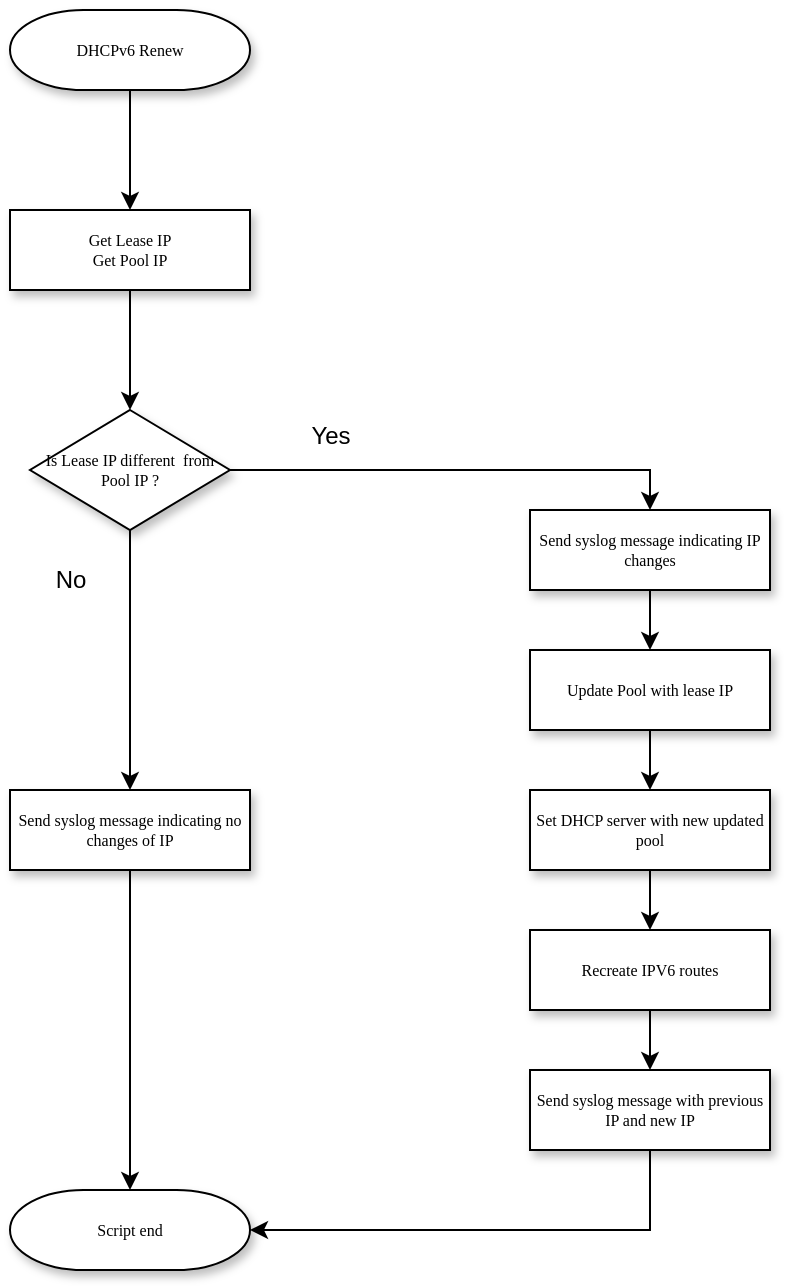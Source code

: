 <mxfile version="22.1.21" type="device">
  <diagram name="Page-1" id="edf60f1a-56cd-e834-aa8a-f176f3a09ee4">
    <mxGraphModel dx="1430" dy="772" grid="1" gridSize="10" guides="1" tooltips="1" connect="1" arrows="1" fold="1" page="1" pageScale="1" pageWidth="1100" pageHeight="850" background="none" math="0" shadow="0">
      <root>
        <mxCell id="0" />
        <mxCell id="1" parent="0" />
        <mxCell id="Q03Ym0OiFlbxsvo_SQOm-8" style="edgeStyle=orthogonalEdgeStyle;rounded=0;orthogonalLoop=1;jettySize=auto;html=1;exitX=0.5;exitY=1;exitDx=0;exitDy=0;entryX=0.5;entryY=0;entryDx=0;entryDy=0;" edge="1" parent="1" source="60e70716793133e9-10" target="Q03Ym0OiFlbxsvo_SQOm-2">
          <mxGeometry relative="1" as="geometry" />
        </mxCell>
        <mxCell id="60e70716793133e9-10" value="Get Lease IP&lt;br&gt;Get Pool IP" style="whiteSpace=wrap;html=1;rounded=0;shadow=1;labelBackgroundColor=none;strokeWidth=1;fontFamily=Verdana;fontSize=8;align=center;" parent="1" vertex="1">
          <mxGeometry x="190" y="240" width="120" height="40" as="geometry" />
        </mxCell>
        <mxCell id="Q03Ym0OiFlbxsvo_SQOm-3" style="edgeStyle=orthogonalEdgeStyle;rounded=0;orthogonalLoop=1;jettySize=auto;html=1;exitX=0.5;exitY=1;exitDx=0;exitDy=0;exitPerimeter=0;" edge="1" parent="1" source="60e70716793133e9-30" target="60e70716793133e9-10">
          <mxGeometry relative="1" as="geometry" />
        </mxCell>
        <mxCell id="60e70716793133e9-30" value="DHCPv6 Renew" style="strokeWidth=1;html=1;shape=mxgraph.flowchart.terminator;whiteSpace=wrap;rounded=0;shadow=1;labelBackgroundColor=none;fontFamily=Verdana;fontSize=8;align=center;" parent="1" vertex="1">
          <mxGeometry x="190" y="140" width="120" height="40" as="geometry" />
        </mxCell>
        <mxCell id="Q03Ym0OiFlbxsvo_SQOm-21" style="edgeStyle=orthogonalEdgeStyle;rounded=0;orthogonalLoop=1;jettySize=auto;html=1;exitX=0.5;exitY=1;exitDx=0;exitDy=0;entryX=0.5;entryY=0;entryDx=0;entryDy=0;" edge="1" parent="1" source="Q03Ym0OiFlbxsvo_SQOm-2" target="Q03Ym0OiFlbxsvo_SQOm-18">
          <mxGeometry relative="1" as="geometry" />
        </mxCell>
        <mxCell id="Q03Ym0OiFlbxsvo_SQOm-23" style="edgeStyle=orthogonalEdgeStyle;rounded=0;orthogonalLoop=1;jettySize=auto;html=1;exitX=1;exitY=0.5;exitDx=0;exitDy=0;entryX=0.5;entryY=0;entryDx=0;entryDy=0;" edge="1" parent="1" source="Q03Ym0OiFlbxsvo_SQOm-2" target="Q03Ym0OiFlbxsvo_SQOm-22">
          <mxGeometry relative="1" as="geometry" />
        </mxCell>
        <mxCell id="Q03Ym0OiFlbxsvo_SQOm-2" value="Is Lease IP different&amp;nbsp; from Pool IP ?" style="rhombus;whiteSpace=wrap;html=1;rounded=0;shadow=1;labelBackgroundColor=none;strokeWidth=1;fontFamily=Verdana;fontSize=8;align=center;" vertex="1" parent="1">
          <mxGeometry x="200" y="340" width="100" height="60" as="geometry" />
        </mxCell>
        <mxCell id="Q03Ym0OiFlbxsvo_SQOm-15" style="edgeStyle=orthogonalEdgeStyle;rounded=0;orthogonalLoop=1;jettySize=auto;html=1;exitX=0.5;exitY=1;exitDx=0;exitDy=0;entryX=0.5;entryY=0;entryDx=0;entryDy=0;" edge="1" parent="1" source="Q03Ym0OiFlbxsvo_SQOm-5" target="Q03Ym0OiFlbxsvo_SQOm-7">
          <mxGeometry relative="1" as="geometry" />
        </mxCell>
        <mxCell id="Q03Ym0OiFlbxsvo_SQOm-5" value="Update Pool with lease IP" style="whiteSpace=wrap;html=1;rounded=0;shadow=1;labelBackgroundColor=none;strokeWidth=1;fontFamily=Verdana;fontSize=8;align=center;" vertex="1" parent="1">
          <mxGeometry x="450" y="460" width="120" height="40" as="geometry" />
        </mxCell>
        <mxCell id="Q03Ym0OiFlbxsvo_SQOm-17" style="edgeStyle=orthogonalEdgeStyle;rounded=0;orthogonalLoop=1;jettySize=auto;html=1;exitX=0.5;exitY=1;exitDx=0;exitDy=0;entryX=0.5;entryY=0;entryDx=0;entryDy=0;" edge="1" parent="1" source="Q03Ym0OiFlbxsvo_SQOm-6" target="Q03Ym0OiFlbxsvo_SQOm-10">
          <mxGeometry relative="1" as="geometry" />
        </mxCell>
        <mxCell id="Q03Ym0OiFlbxsvo_SQOm-6" value="Recreate IPV6 routes" style="whiteSpace=wrap;html=1;rounded=0;shadow=1;labelBackgroundColor=none;strokeWidth=1;fontFamily=Verdana;fontSize=8;align=center;" vertex="1" parent="1">
          <mxGeometry x="450" y="600" width="120" height="40" as="geometry" />
        </mxCell>
        <mxCell id="Q03Ym0OiFlbxsvo_SQOm-16" style="edgeStyle=orthogonalEdgeStyle;rounded=0;orthogonalLoop=1;jettySize=auto;html=1;exitX=0.5;exitY=1;exitDx=0;exitDy=0;" edge="1" parent="1" source="Q03Ym0OiFlbxsvo_SQOm-7" target="Q03Ym0OiFlbxsvo_SQOm-6">
          <mxGeometry relative="1" as="geometry" />
        </mxCell>
        <mxCell id="Q03Ym0OiFlbxsvo_SQOm-7" value="Set DHCP server with new updated pool" style="whiteSpace=wrap;html=1;rounded=0;shadow=1;labelBackgroundColor=none;strokeWidth=1;fontFamily=Verdana;fontSize=8;align=center;" vertex="1" parent="1">
          <mxGeometry x="450" y="530" width="120" height="40" as="geometry" />
        </mxCell>
        <mxCell id="Q03Ym0OiFlbxsvo_SQOm-9" value="Yes" style="text;html=1;align=center;verticalAlign=middle;resizable=0;points=[];autosize=1;strokeColor=none;fillColor=none;" vertex="1" parent="1">
          <mxGeometry x="330" y="338" width="40" height="30" as="geometry" />
        </mxCell>
        <mxCell id="Q03Ym0OiFlbxsvo_SQOm-10" value="Send syslog message with previous IP and new IP" style="whiteSpace=wrap;html=1;rounded=0;shadow=1;labelBackgroundColor=none;strokeWidth=1;fontFamily=Verdana;fontSize=8;align=center;" vertex="1" parent="1">
          <mxGeometry x="450" y="670" width="120" height="40" as="geometry" />
        </mxCell>
        <mxCell id="Q03Ym0OiFlbxsvo_SQOm-11" value="Script end" style="strokeWidth=1;html=1;shape=mxgraph.flowchart.terminator;whiteSpace=wrap;rounded=0;shadow=1;labelBackgroundColor=none;fontFamily=Verdana;fontSize=8;align=center;" vertex="1" parent="1">
          <mxGeometry x="190" y="730" width="120" height="40" as="geometry" />
        </mxCell>
        <mxCell id="Q03Ym0OiFlbxsvo_SQOm-13" style="edgeStyle=orthogonalEdgeStyle;rounded=0;orthogonalLoop=1;jettySize=auto;html=1;exitX=0.5;exitY=1;exitDx=0;exitDy=0;entryX=1;entryY=0.5;entryDx=0;entryDy=0;entryPerimeter=0;" edge="1" parent="1" source="Q03Ym0OiFlbxsvo_SQOm-10" target="Q03Ym0OiFlbxsvo_SQOm-11">
          <mxGeometry relative="1" as="geometry" />
        </mxCell>
        <mxCell id="Q03Ym0OiFlbxsvo_SQOm-14" value="No" style="text;html=1;align=center;verticalAlign=middle;resizable=0;points=[];autosize=1;strokeColor=none;fillColor=none;" vertex="1" parent="1">
          <mxGeometry x="200" y="410" width="40" height="30" as="geometry" />
        </mxCell>
        <mxCell id="Q03Ym0OiFlbxsvo_SQOm-24" style="edgeStyle=orthogonalEdgeStyle;rounded=0;orthogonalLoop=1;jettySize=auto;html=1;exitX=0.5;exitY=1;exitDx=0;exitDy=0;" edge="1" parent="1" source="Q03Ym0OiFlbxsvo_SQOm-18" target="Q03Ym0OiFlbxsvo_SQOm-11">
          <mxGeometry relative="1" as="geometry" />
        </mxCell>
        <mxCell id="Q03Ym0OiFlbxsvo_SQOm-18" value="Send syslog message indicating no changes of IP" style="whiteSpace=wrap;html=1;rounded=0;shadow=1;labelBackgroundColor=none;strokeWidth=1;fontFamily=Verdana;fontSize=8;align=center;" vertex="1" parent="1">
          <mxGeometry x="190" y="530" width="120" height="40" as="geometry" />
        </mxCell>
        <mxCell id="Q03Ym0OiFlbxsvo_SQOm-25" style="edgeStyle=orthogonalEdgeStyle;rounded=0;orthogonalLoop=1;jettySize=auto;html=1;exitX=0.5;exitY=1;exitDx=0;exitDy=0;entryX=0.5;entryY=0;entryDx=0;entryDy=0;" edge="1" parent="1" source="Q03Ym0OiFlbxsvo_SQOm-22" target="Q03Ym0OiFlbxsvo_SQOm-5">
          <mxGeometry relative="1" as="geometry" />
        </mxCell>
        <mxCell id="Q03Ym0OiFlbxsvo_SQOm-22" value="Send syslog message indicating IP changes" style="whiteSpace=wrap;html=1;rounded=0;shadow=1;labelBackgroundColor=none;strokeWidth=1;fontFamily=Verdana;fontSize=8;align=center;" vertex="1" parent="1">
          <mxGeometry x="450" y="390" width="120" height="40" as="geometry" />
        </mxCell>
      </root>
    </mxGraphModel>
  </diagram>
</mxfile>
